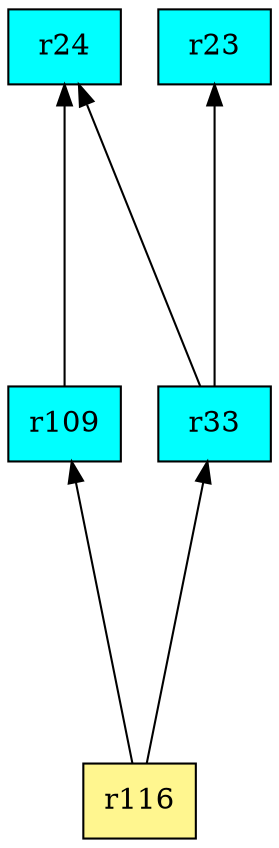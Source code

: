 digraph G {
rankdir=BT;ranksep="2.0";
"r116" [shape=record,fillcolor=khaki1,style=filled,label="{r116}"];
"r109" [shape=record,fillcolor=cyan,style=filled,label="{r109}"];
"r24" [shape=record,fillcolor=cyan,style=filled,label="{r24}"];
"r23" [shape=record,fillcolor=cyan,style=filled,label="{r23}"];
"r33" [shape=record,fillcolor=cyan,style=filled,label="{r33}"];
"r116" -> "r109"
"r116" -> "r33"
"r109" -> "r24"
"r33" -> "r24"
"r33" -> "r23"
}